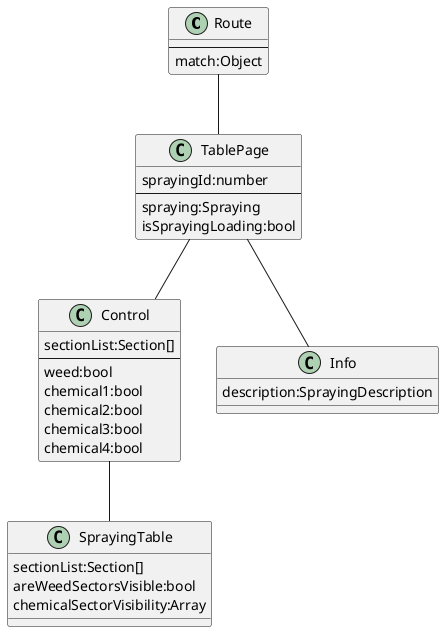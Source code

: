 @startuml

class Route {
    --
    match:Object
}

class TablePage {
    sprayingId:number
    --
    spraying:Spraying
    isSprayingLoading:bool
}

class Control {
    sectionList:Section[]
    --
    weed:bool
    chemical1:bool
    chemical2:bool
    chemical3:bool
    chemical4:bool
}

class Info {
    description:SprayingDescription
}

class SprayingTable {
    sectionList:Section[]
    areWeedSectorsVisible:bool
    chemicalSectorVisibility:Array
}

Route -- TablePage
TablePage -- Control
TablePage -- Info
Control -- SprayingTable

@enduml
